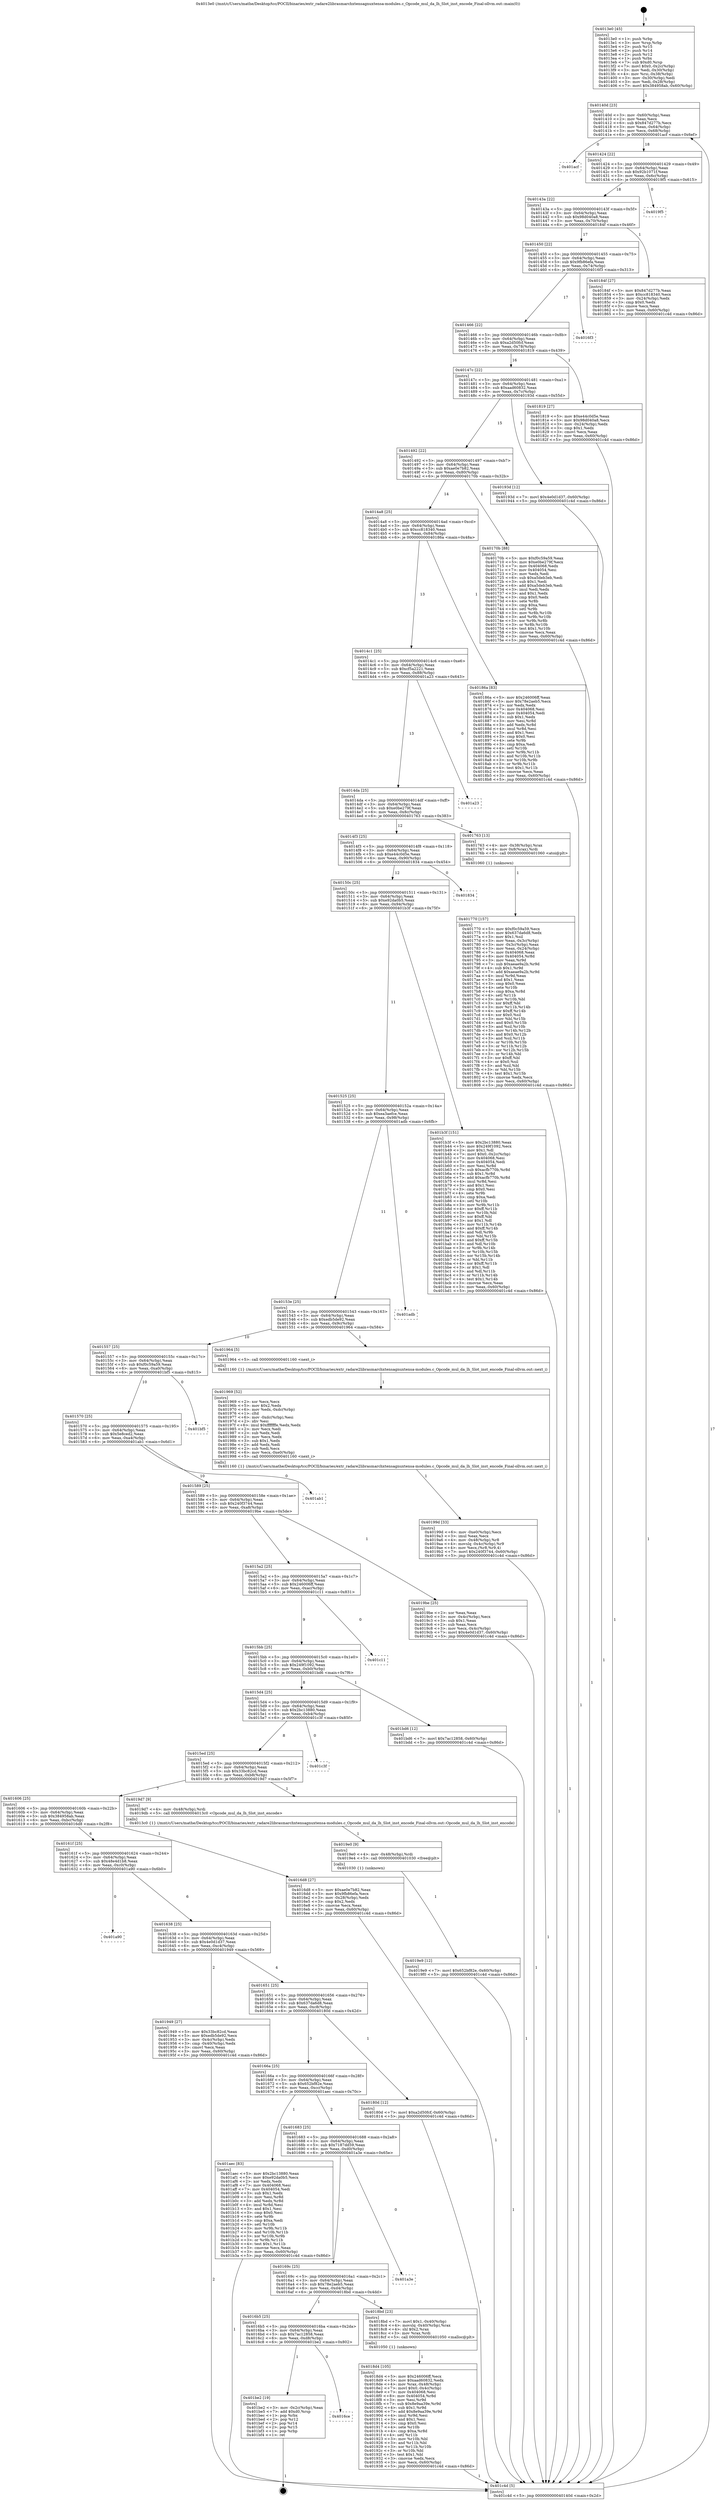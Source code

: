 digraph "0x4013e0" {
  label = "0x4013e0 (/mnt/c/Users/mathe/Desktop/tcc/POCII/binaries/extr_radare2librasmarchxtensagnuxtensa-modules.c_Opcode_mul_da_lh_Slot_inst_encode_Final-ollvm.out::main(0))"
  labelloc = "t"
  node[shape=record]

  Entry [label="",width=0.3,height=0.3,shape=circle,fillcolor=black,style=filled]
  "0x40140d" [label="{
     0x40140d [23]\l
     | [instrs]\l
     &nbsp;&nbsp;0x40140d \<+3\>: mov -0x60(%rbp),%eax\l
     &nbsp;&nbsp;0x401410 \<+2\>: mov %eax,%ecx\l
     &nbsp;&nbsp;0x401412 \<+6\>: sub $0x847d277b,%ecx\l
     &nbsp;&nbsp;0x401418 \<+3\>: mov %eax,-0x64(%rbp)\l
     &nbsp;&nbsp;0x40141b \<+3\>: mov %ecx,-0x68(%rbp)\l
     &nbsp;&nbsp;0x40141e \<+6\>: je 0000000000401acf \<main+0x6ef\>\l
  }"]
  "0x401acf" [label="{
     0x401acf\l
  }", style=dashed]
  "0x401424" [label="{
     0x401424 [22]\l
     | [instrs]\l
     &nbsp;&nbsp;0x401424 \<+5\>: jmp 0000000000401429 \<main+0x49\>\l
     &nbsp;&nbsp;0x401429 \<+3\>: mov -0x64(%rbp),%eax\l
     &nbsp;&nbsp;0x40142c \<+5\>: sub $0x92b1071f,%eax\l
     &nbsp;&nbsp;0x401431 \<+3\>: mov %eax,-0x6c(%rbp)\l
     &nbsp;&nbsp;0x401434 \<+6\>: je 00000000004019f5 \<main+0x615\>\l
  }"]
  Exit [label="",width=0.3,height=0.3,shape=circle,fillcolor=black,style=filled,peripheries=2]
  "0x4019f5" [label="{
     0x4019f5\l
  }", style=dashed]
  "0x40143a" [label="{
     0x40143a [22]\l
     | [instrs]\l
     &nbsp;&nbsp;0x40143a \<+5\>: jmp 000000000040143f \<main+0x5f\>\l
     &nbsp;&nbsp;0x40143f \<+3\>: mov -0x64(%rbp),%eax\l
     &nbsp;&nbsp;0x401442 \<+5\>: sub $0x98d040a8,%eax\l
     &nbsp;&nbsp;0x401447 \<+3\>: mov %eax,-0x70(%rbp)\l
     &nbsp;&nbsp;0x40144a \<+6\>: je 000000000040184f \<main+0x46f\>\l
  }"]
  "0x4016ce" [label="{
     0x4016ce\l
  }", style=dashed]
  "0x40184f" [label="{
     0x40184f [27]\l
     | [instrs]\l
     &nbsp;&nbsp;0x40184f \<+5\>: mov $0x847d277b,%eax\l
     &nbsp;&nbsp;0x401854 \<+5\>: mov $0xcc818340,%ecx\l
     &nbsp;&nbsp;0x401859 \<+3\>: mov -0x24(%rbp),%edx\l
     &nbsp;&nbsp;0x40185c \<+3\>: cmp $0x0,%edx\l
     &nbsp;&nbsp;0x40185f \<+3\>: cmove %ecx,%eax\l
     &nbsp;&nbsp;0x401862 \<+3\>: mov %eax,-0x60(%rbp)\l
     &nbsp;&nbsp;0x401865 \<+5\>: jmp 0000000000401c4d \<main+0x86d\>\l
  }"]
  "0x401450" [label="{
     0x401450 [22]\l
     | [instrs]\l
     &nbsp;&nbsp;0x401450 \<+5\>: jmp 0000000000401455 \<main+0x75\>\l
     &nbsp;&nbsp;0x401455 \<+3\>: mov -0x64(%rbp),%eax\l
     &nbsp;&nbsp;0x401458 \<+5\>: sub $0x9fb86efa,%eax\l
     &nbsp;&nbsp;0x40145d \<+3\>: mov %eax,-0x74(%rbp)\l
     &nbsp;&nbsp;0x401460 \<+6\>: je 00000000004016f3 \<main+0x313\>\l
  }"]
  "0x401be2" [label="{
     0x401be2 [19]\l
     | [instrs]\l
     &nbsp;&nbsp;0x401be2 \<+3\>: mov -0x2c(%rbp),%eax\l
     &nbsp;&nbsp;0x401be5 \<+7\>: add $0xd0,%rsp\l
     &nbsp;&nbsp;0x401bec \<+1\>: pop %rbx\l
     &nbsp;&nbsp;0x401bed \<+2\>: pop %r12\l
     &nbsp;&nbsp;0x401bef \<+2\>: pop %r14\l
     &nbsp;&nbsp;0x401bf1 \<+2\>: pop %r15\l
     &nbsp;&nbsp;0x401bf3 \<+1\>: pop %rbp\l
     &nbsp;&nbsp;0x401bf4 \<+1\>: ret\l
  }"]
  "0x4016f3" [label="{
     0x4016f3\l
  }", style=dashed]
  "0x401466" [label="{
     0x401466 [22]\l
     | [instrs]\l
     &nbsp;&nbsp;0x401466 \<+5\>: jmp 000000000040146b \<main+0x8b\>\l
     &nbsp;&nbsp;0x40146b \<+3\>: mov -0x64(%rbp),%eax\l
     &nbsp;&nbsp;0x40146e \<+5\>: sub $0xa2d50fcf,%eax\l
     &nbsp;&nbsp;0x401473 \<+3\>: mov %eax,-0x78(%rbp)\l
     &nbsp;&nbsp;0x401476 \<+6\>: je 0000000000401819 \<main+0x439\>\l
  }"]
  "0x4019e9" [label="{
     0x4019e9 [12]\l
     | [instrs]\l
     &nbsp;&nbsp;0x4019e9 \<+7\>: movl $0x652bf82e,-0x60(%rbp)\l
     &nbsp;&nbsp;0x4019f0 \<+5\>: jmp 0000000000401c4d \<main+0x86d\>\l
  }"]
  "0x401819" [label="{
     0x401819 [27]\l
     | [instrs]\l
     &nbsp;&nbsp;0x401819 \<+5\>: mov $0xe44c0d5e,%eax\l
     &nbsp;&nbsp;0x40181e \<+5\>: mov $0x98d040a8,%ecx\l
     &nbsp;&nbsp;0x401823 \<+3\>: mov -0x24(%rbp),%edx\l
     &nbsp;&nbsp;0x401826 \<+3\>: cmp $0x1,%edx\l
     &nbsp;&nbsp;0x401829 \<+3\>: cmovl %ecx,%eax\l
     &nbsp;&nbsp;0x40182c \<+3\>: mov %eax,-0x60(%rbp)\l
     &nbsp;&nbsp;0x40182f \<+5\>: jmp 0000000000401c4d \<main+0x86d\>\l
  }"]
  "0x40147c" [label="{
     0x40147c [22]\l
     | [instrs]\l
     &nbsp;&nbsp;0x40147c \<+5\>: jmp 0000000000401481 \<main+0xa1\>\l
     &nbsp;&nbsp;0x401481 \<+3\>: mov -0x64(%rbp),%eax\l
     &nbsp;&nbsp;0x401484 \<+5\>: sub $0xaad60832,%eax\l
     &nbsp;&nbsp;0x401489 \<+3\>: mov %eax,-0x7c(%rbp)\l
     &nbsp;&nbsp;0x40148c \<+6\>: je 000000000040193d \<main+0x55d\>\l
  }"]
  "0x4019e0" [label="{
     0x4019e0 [9]\l
     | [instrs]\l
     &nbsp;&nbsp;0x4019e0 \<+4\>: mov -0x48(%rbp),%rdi\l
     &nbsp;&nbsp;0x4019e4 \<+5\>: call 0000000000401030 \<free@plt\>\l
     | [calls]\l
     &nbsp;&nbsp;0x401030 \{1\} (unknown)\l
  }"]
  "0x40193d" [label="{
     0x40193d [12]\l
     | [instrs]\l
     &nbsp;&nbsp;0x40193d \<+7\>: movl $0x4e0d1d37,-0x60(%rbp)\l
     &nbsp;&nbsp;0x401944 \<+5\>: jmp 0000000000401c4d \<main+0x86d\>\l
  }"]
  "0x401492" [label="{
     0x401492 [22]\l
     | [instrs]\l
     &nbsp;&nbsp;0x401492 \<+5\>: jmp 0000000000401497 \<main+0xb7\>\l
     &nbsp;&nbsp;0x401497 \<+3\>: mov -0x64(%rbp),%eax\l
     &nbsp;&nbsp;0x40149a \<+5\>: sub $0xae0e7b82,%eax\l
     &nbsp;&nbsp;0x40149f \<+3\>: mov %eax,-0x80(%rbp)\l
     &nbsp;&nbsp;0x4014a2 \<+6\>: je 000000000040170b \<main+0x32b\>\l
  }"]
  "0x40199d" [label="{
     0x40199d [33]\l
     | [instrs]\l
     &nbsp;&nbsp;0x40199d \<+6\>: mov -0xe0(%rbp),%ecx\l
     &nbsp;&nbsp;0x4019a3 \<+3\>: imul %eax,%ecx\l
     &nbsp;&nbsp;0x4019a6 \<+4\>: mov -0x48(%rbp),%r8\l
     &nbsp;&nbsp;0x4019aa \<+4\>: movslq -0x4c(%rbp),%r9\l
     &nbsp;&nbsp;0x4019ae \<+4\>: mov %ecx,(%r8,%r9,4)\l
     &nbsp;&nbsp;0x4019b2 \<+7\>: movl $0x240f3744,-0x60(%rbp)\l
     &nbsp;&nbsp;0x4019b9 \<+5\>: jmp 0000000000401c4d \<main+0x86d\>\l
  }"]
  "0x40170b" [label="{
     0x40170b [88]\l
     | [instrs]\l
     &nbsp;&nbsp;0x40170b \<+5\>: mov $0xf0c59a59,%eax\l
     &nbsp;&nbsp;0x401710 \<+5\>: mov $0xe0be279f,%ecx\l
     &nbsp;&nbsp;0x401715 \<+7\>: mov 0x404068,%edx\l
     &nbsp;&nbsp;0x40171c \<+7\>: mov 0x404054,%esi\l
     &nbsp;&nbsp;0x401723 \<+2\>: mov %edx,%edi\l
     &nbsp;&nbsp;0x401725 \<+6\>: sub $0xa5deb3eb,%edi\l
     &nbsp;&nbsp;0x40172b \<+3\>: sub $0x1,%edi\l
     &nbsp;&nbsp;0x40172e \<+6\>: add $0xa5deb3eb,%edi\l
     &nbsp;&nbsp;0x401734 \<+3\>: imul %edi,%edx\l
     &nbsp;&nbsp;0x401737 \<+3\>: and $0x1,%edx\l
     &nbsp;&nbsp;0x40173a \<+3\>: cmp $0x0,%edx\l
     &nbsp;&nbsp;0x40173d \<+4\>: sete %r8b\l
     &nbsp;&nbsp;0x401741 \<+3\>: cmp $0xa,%esi\l
     &nbsp;&nbsp;0x401744 \<+4\>: setl %r9b\l
     &nbsp;&nbsp;0x401748 \<+3\>: mov %r8b,%r10b\l
     &nbsp;&nbsp;0x40174b \<+3\>: and %r9b,%r10b\l
     &nbsp;&nbsp;0x40174e \<+3\>: xor %r9b,%r8b\l
     &nbsp;&nbsp;0x401751 \<+3\>: or %r8b,%r10b\l
     &nbsp;&nbsp;0x401754 \<+4\>: test $0x1,%r10b\l
     &nbsp;&nbsp;0x401758 \<+3\>: cmovne %ecx,%eax\l
     &nbsp;&nbsp;0x40175b \<+3\>: mov %eax,-0x60(%rbp)\l
     &nbsp;&nbsp;0x40175e \<+5\>: jmp 0000000000401c4d \<main+0x86d\>\l
  }"]
  "0x4014a8" [label="{
     0x4014a8 [25]\l
     | [instrs]\l
     &nbsp;&nbsp;0x4014a8 \<+5\>: jmp 00000000004014ad \<main+0xcd\>\l
     &nbsp;&nbsp;0x4014ad \<+3\>: mov -0x64(%rbp),%eax\l
     &nbsp;&nbsp;0x4014b0 \<+5\>: sub $0xcc818340,%eax\l
     &nbsp;&nbsp;0x4014b5 \<+6\>: mov %eax,-0x84(%rbp)\l
     &nbsp;&nbsp;0x4014bb \<+6\>: je 000000000040186a \<main+0x48a\>\l
  }"]
  "0x401969" [label="{
     0x401969 [52]\l
     | [instrs]\l
     &nbsp;&nbsp;0x401969 \<+2\>: xor %ecx,%ecx\l
     &nbsp;&nbsp;0x40196b \<+5\>: mov $0x2,%edx\l
     &nbsp;&nbsp;0x401970 \<+6\>: mov %edx,-0xdc(%rbp)\l
     &nbsp;&nbsp;0x401976 \<+1\>: cltd\l
     &nbsp;&nbsp;0x401977 \<+6\>: mov -0xdc(%rbp),%esi\l
     &nbsp;&nbsp;0x40197d \<+2\>: idiv %esi\l
     &nbsp;&nbsp;0x40197f \<+6\>: imul $0xfffffffe,%edx,%edx\l
     &nbsp;&nbsp;0x401985 \<+2\>: mov %ecx,%edi\l
     &nbsp;&nbsp;0x401987 \<+2\>: sub %edx,%edi\l
     &nbsp;&nbsp;0x401989 \<+2\>: mov %ecx,%edx\l
     &nbsp;&nbsp;0x40198b \<+3\>: sub $0x1,%edx\l
     &nbsp;&nbsp;0x40198e \<+2\>: add %edx,%edi\l
     &nbsp;&nbsp;0x401990 \<+2\>: sub %edi,%ecx\l
     &nbsp;&nbsp;0x401992 \<+6\>: mov %ecx,-0xe0(%rbp)\l
     &nbsp;&nbsp;0x401998 \<+5\>: call 0000000000401160 \<next_i\>\l
     | [calls]\l
     &nbsp;&nbsp;0x401160 \{1\} (/mnt/c/Users/mathe/Desktop/tcc/POCII/binaries/extr_radare2librasmarchxtensagnuxtensa-modules.c_Opcode_mul_da_lh_Slot_inst_encode_Final-ollvm.out::next_i)\l
  }"]
  "0x40186a" [label="{
     0x40186a [83]\l
     | [instrs]\l
     &nbsp;&nbsp;0x40186a \<+5\>: mov $0x246006ff,%eax\l
     &nbsp;&nbsp;0x40186f \<+5\>: mov $0x78e2aeb5,%ecx\l
     &nbsp;&nbsp;0x401874 \<+2\>: xor %edx,%edx\l
     &nbsp;&nbsp;0x401876 \<+7\>: mov 0x404068,%esi\l
     &nbsp;&nbsp;0x40187d \<+7\>: mov 0x404054,%edi\l
     &nbsp;&nbsp;0x401884 \<+3\>: sub $0x1,%edx\l
     &nbsp;&nbsp;0x401887 \<+3\>: mov %esi,%r8d\l
     &nbsp;&nbsp;0x40188a \<+3\>: add %edx,%r8d\l
     &nbsp;&nbsp;0x40188d \<+4\>: imul %r8d,%esi\l
     &nbsp;&nbsp;0x401891 \<+3\>: and $0x1,%esi\l
     &nbsp;&nbsp;0x401894 \<+3\>: cmp $0x0,%esi\l
     &nbsp;&nbsp;0x401897 \<+4\>: sete %r9b\l
     &nbsp;&nbsp;0x40189b \<+3\>: cmp $0xa,%edi\l
     &nbsp;&nbsp;0x40189e \<+4\>: setl %r10b\l
     &nbsp;&nbsp;0x4018a2 \<+3\>: mov %r9b,%r11b\l
     &nbsp;&nbsp;0x4018a5 \<+3\>: and %r10b,%r11b\l
     &nbsp;&nbsp;0x4018a8 \<+3\>: xor %r10b,%r9b\l
     &nbsp;&nbsp;0x4018ab \<+3\>: or %r9b,%r11b\l
     &nbsp;&nbsp;0x4018ae \<+4\>: test $0x1,%r11b\l
     &nbsp;&nbsp;0x4018b2 \<+3\>: cmovne %ecx,%eax\l
     &nbsp;&nbsp;0x4018b5 \<+3\>: mov %eax,-0x60(%rbp)\l
     &nbsp;&nbsp;0x4018b8 \<+5\>: jmp 0000000000401c4d \<main+0x86d\>\l
  }"]
  "0x4014c1" [label="{
     0x4014c1 [25]\l
     | [instrs]\l
     &nbsp;&nbsp;0x4014c1 \<+5\>: jmp 00000000004014c6 \<main+0xe6\>\l
     &nbsp;&nbsp;0x4014c6 \<+3\>: mov -0x64(%rbp),%eax\l
     &nbsp;&nbsp;0x4014c9 \<+5\>: sub $0xcf5a2221,%eax\l
     &nbsp;&nbsp;0x4014ce \<+6\>: mov %eax,-0x88(%rbp)\l
     &nbsp;&nbsp;0x4014d4 \<+6\>: je 0000000000401a23 \<main+0x643\>\l
  }"]
  "0x4018d4" [label="{
     0x4018d4 [105]\l
     | [instrs]\l
     &nbsp;&nbsp;0x4018d4 \<+5\>: mov $0x246006ff,%ecx\l
     &nbsp;&nbsp;0x4018d9 \<+5\>: mov $0xaad60832,%edx\l
     &nbsp;&nbsp;0x4018de \<+4\>: mov %rax,-0x48(%rbp)\l
     &nbsp;&nbsp;0x4018e2 \<+7\>: movl $0x0,-0x4c(%rbp)\l
     &nbsp;&nbsp;0x4018e9 \<+7\>: mov 0x404068,%esi\l
     &nbsp;&nbsp;0x4018f0 \<+8\>: mov 0x404054,%r8d\l
     &nbsp;&nbsp;0x4018f8 \<+3\>: mov %esi,%r9d\l
     &nbsp;&nbsp;0x4018fb \<+7\>: sub $0x8e9aa39e,%r9d\l
     &nbsp;&nbsp;0x401902 \<+4\>: sub $0x1,%r9d\l
     &nbsp;&nbsp;0x401906 \<+7\>: add $0x8e9aa39e,%r9d\l
     &nbsp;&nbsp;0x40190d \<+4\>: imul %r9d,%esi\l
     &nbsp;&nbsp;0x401911 \<+3\>: and $0x1,%esi\l
     &nbsp;&nbsp;0x401914 \<+3\>: cmp $0x0,%esi\l
     &nbsp;&nbsp;0x401917 \<+4\>: sete %r10b\l
     &nbsp;&nbsp;0x40191b \<+4\>: cmp $0xa,%r8d\l
     &nbsp;&nbsp;0x40191f \<+4\>: setl %r11b\l
     &nbsp;&nbsp;0x401923 \<+3\>: mov %r10b,%bl\l
     &nbsp;&nbsp;0x401926 \<+3\>: and %r11b,%bl\l
     &nbsp;&nbsp;0x401929 \<+3\>: xor %r11b,%r10b\l
     &nbsp;&nbsp;0x40192c \<+3\>: or %r10b,%bl\l
     &nbsp;&nbsp;0x40192f \<+3\>: test $0x1,%bl\l
     &nbsp;&nbsp;0x401932 \<+3\>: cmovne %edx,%ecx\l
     &nbsp;&nbsp;0x401935 \<+3\>: mov %ecx,-0x60(%rbp)\l
     &nbsp;&nbsp;0x401938 \<+5\>: jmp 0000000000401c4d \<main+0x86d\>\l
  }"]
  "0x401a23" [label="{
     0x401a23\l
  }", style=dashed]
  "0x4014da" [label="{
     0x4014da [25]\l
     | [instrs]\l
     &nbsp;&nbsp;0x4014da \<+5\>: jmp 00000000004014df \<main+0xff\>\l
     &nbsp;&nbsp;0x4014df \<+3\>: mov -0x64(%rbp),%eax\l
     &nbsp;&nbsp;0x4014e2 \<+5\>: sub $0xe0be279f,%eax\l
     &nbsp;&nbsp;0x4014e7 \<+6\>: mov %eax,-0x8c(%rbp)\l
     &nbsp;&nbsp;0x4014ed \<+6\>: je 0000000000401763 \<main+0x383\>\l
  }"]
  "0x4016b5" [label="{
     0x4016b5 [25]\l
     | [instrs]\l
     &nbsp;&nbsp;0x4016b5 \<+5\>: jmp 00000000004016ba \<main+0x2da\>\l
     &nbsp;&nbsp;0x4016ba \<+3\>: mov -0x64(%rbp),%eax\l
     &nbsp;&nbsp;0x4016bd \<+5\>: sub $0x7ac12858,%eax\l
     &nbsp;&nbsp;0x4016c2 \<+6\>: mov %eax,-0xd8(%rbp)\l
     &nbsp;&nbsp;0x4016c8 \<+6\>: je 0000000000401be2 \<main+0x802\>\l
  }"]
  "0x401763" [label="{
     0x401763 [13]\l
     | [instrs]\l
     &nbsp;&nbsp;0x401763 \<+4\>: mov -0x38(%rbp),%rax\l
     &nbsp;&nbsp;0x401767 \<+4\>: mov 0x8(%rax),%rdi\l
     &nbsp;&nbsp;0x40176b \<+5\>: call 0000000000401060 \<atoi@plt\>\l
     | [calls]\l
     &nbsp;&nbsp;0x401060 \{1\} (unknown)\l
  }"]
  "0x4014f3" [label="{
     0x4014f3 [25]\l
     | [instrs]\l
     &nbsp;&nbsp;0x4014f3 \<+5\>: jmp 00000000004014f8 \<main+0x118\>\l
     &nbsp;&nbsp;0x4014f8 \<+3\>: mov -0x64(%rbp),%eax\l
     &nbsp;&nbsp;0x4014fb \<+5\>: sub $0xe44c0d5e,%eax\l
     &nbsp;&nbsp;0x401500 \<+6\>: mov %eax,-0x90(%rbp)\l
     &nbsp;&nbsp;0x401506 \<+6\>: je 0000000000401834 \<main+0x454\>\l
  }"]
  "0x4018bd" [label="{
     0x4018bd [23]\l
     | [instrs]\l
     &nbsp;&nbsp;0x4018bd \<+7\>: movl $0x1,-0x40(%rbp)\l
     &nbsp;&nbsp;0x4018c4 \<+4\>: movslq -0x40(%rbp),%rax\l
     &nbsp;&nbsp;0x4018c8 \<+4\>: shl $0x2,%rax\l
     &nbsp;&nbsp;0x4018cc \<+3\>: mov %rax,%rdi\l
     &nbsp;&nbsp;0x4018cf \<+5\>: call 0000000000401050 \<malloc@plt\>\l
     | [calls]\l
     &nbsp;&nbsp;0x401050 \{1\} (unknown)\l
  }"]
  "0x401834" [label="{
     0x401834\l
  }", style=dashed]
  "0x40150c" [label="{
     0x40150c [25]\l
     | [instrs]\l
     &nbsp;&nbsp;0x40150c \<+5\>: jmp 0000000000401511 \<main+0x131\>\l
     &nbsp;&nbsp;0x401511 \<+3\>: mov -0x64(%rbp),%eax\l
     &nbsp;&nbsp;0x401514 \<+5\>: sub $0xe92da0b5,%eax\l
     &nbsp;&nbsp;0x401519 \<+6\>: mov %eax,-0x94(%rbp)\l
     &nbsp;&nbsp;0x40151f \<+6\>: je 0000000000401b3f \<main+0x75f\>\l
  }"]
  "0x40169c" [label="{
     0x40169c [25]\l
     | [instrs]\l
     &nbsp;&nbsp;0x40169c \<+5\>: jmp 00000000004016a1 \<main+0x2c1\>\l
     &nbsp;&nbsp;0x4016a1 \<+3\>: mov -0x64(%rbp),%eax\l
     &nbsp;&nbsp;0x4016a4 \<+5\>: sub $0x78e2aeb5,%eax\l
     &nbsp;&nbsp;0x4016a9 \<+6\>: mov %eax,-0xd4(%rbp)\l
     &nbsp;&nbsp;0x4016af \<+6\>: je 00000000004018bd \<main+0x4dd\>\l
  }"]
  "0x401b3f" [label="{
     0x401b3f [151]\l
     | [instrs]\l
     &nbsp;&nbsp;0x401b3f \<+5\>: mov $0x2bc13880,%eax\l
     &nbsp;&nbsp;0x401b44 \<+5\>: mov $0x249f1092,%ecx\l
     &nbsp;&nbsp;0x401b49 \<+2\>: mov $0x1,%dl\l
     &nbsp;&nbsp;0x401b4b \<+7\>: movl $0x0,-0x2c(%rbp)\l
     &nbsp;&nbsp;0x401b52 \<+7\>: mov 0x404068,%esi\l
     &nbsp;&nbsp;0x401b59 \<+7\>: mov 0x404054,%edi\l
     &nbsp;&nbsp;0x401b60 \<+3\>: mov %esi,%r8d\l
     &nbsp;&nbsp;0x401b63 \<+7\>: sub $0xacfb770b,%r8d\l
     &nbsp;&nbsp;0x401b6a \<+4\>: sub $0x1,%r8d\l
     &nbsp;&nbsp;0x401b6e \<+7\>: add $0xacfb770b,%r8d\l
     &nbsp;&nbsp;0x401b75 \<+4\>: imul %r8d,%esi\l
     &nbsp;&nbsp;0x401b79 \<+3\>: and $0x1,%esi\l
     &nbsp;&nbsp;0x401b7c \<+3\>: cmp $0x0,%esi\l
     &nbsp;&nbsp;0x401b7f \<+4\>: sete %r9b\l
     &nbsp;&nbsp;0x401b83 \<+3\>: cmp $0xa,%edi\l
     &nbsp;&nbsp;0x401b86 \<+4\>: setl %r10b\l
     &nbsp;&nbsp;0x401b8a \<+3\>: mov %r9b,%r11b\l
     &nbsp;&nbsp;0x401b8d \<+4\>: xor $0xff,%r11b\l
     &nbsp;&nbsp;0x401b91 \<+3\>: mov %r10b,%bl\l
     &nbsp;&nbsp;0x401b94 \<+3\>: xor $0xff,%bl\l
     &nbsp;&nbsp;0x401b97 \<+3\>: xor $0x1,%dl\l
     &nbsp;&nbsp;0x401b9a \<+3\>: mov %r11b,%r14b\l
     &nbsp;&nbsp;0x401b9d \<+4\>: and $0xff,%r14b\l
     &nbsp;&nbsp;0x401ba1 \<+3\>: and %dl,%r9b\l
     &nbsp;&nbsp;0x401ba4 \<+3\>: mov %bl,%r15b\l
     &nbsp;&nbsp;0x401ba7 \<+4\>: and $0xff,%r15b\l
     &nbsp;&nbsp;0x401bab \<+3\>: and %dl,%r10b\l
     &nbsp;&nbsp;0x401bae \<+3\>: or %r9b,%r14b\l
     &nbsp;&nbsp;0x401bb1 \<+3\>: or %r10b,%r15b\l
     &nbsp;&nbsp;0x401bb4 \<+3\>: xor %r15b,%r14b\l
     &nbsp;&nbsp;0x401bb7 \<+3\>: or %bl,%r11b\l
     &nbsp;&nbsp;0x401bba \<+4\>: xor $0xff,%r11b\l
     &nbsp;&nbsp;0x401bbe \<+3\>: or $0x1,%dl\l
     &nbsp;&nbsp;0x401bc1 \<+3\>: and %dl,%r11b\l
     &nbsp;&nbsp;0x401bc4 \<+3\>: or %r11b,%r14b\l
     &nbsp;&nbsp;0x401bc7 \<+4\>: test $0x1,%r14b\l
     &nbsp;&nbsp;0x401bcb \<+3\>: cmovne %ecx,%eax\l
     &nbsp;&nbsp;0x401bce \<+3\>: mov %eax,-0x60(%rbp)\l
     &nbsp;&nbsp;0x401bd1 \<+5\>: jmp 0000000000401c4d \<main+0x86d\>\l
  }"]
  "0x401525" [label="{
     0x401525 [25]\l
     | [instrs]\l
     &nbsp;&nbsp;0x401525 \<+5\>: jmp 000000000040152a \<main+0x14a\>\l
     &nbsp;&nbsp;0x40152a \<+3\>: mov -0x64(%rbp),%eax\l
     &nbsp;&nbsp;0x40152d \<+5\>: sub $0xea3aefce,%eax\l
     &nbsp;&nbsp;0x401532 \<+6\>: mov %eax,-0x98(%rbp)\l
     &nbsp;&nbsp;0x401538 \<+6\>: je 0000000000401adb \<main+0x6fb\>\l
  }"]
  "0x401a3e" [label="{
     0x401a3e\l
  }", style=dashed]
  "0x401adb" [label="{
     0x401adb\l
  }", style=dashed]
  "0x40153e" [label="{
     0x40153e [25]\l
     | [instrs]\l
     &nbsp;&nbsp;0x40153e \<+5\>: jmp 0000000000401543 \<main+0x163\>\l
     &nbsp;&nbsp;0x401543 \<+3\>: mov -0x64(%rbp),%eax\l
     &nbsp;&nbsp;0x401546 \<+5\>: sub $0xedb5de92,%eax\l
     &nbsp;&nbsp;0x40154b \<+6\>: mov %eax,-0x9c(%rbp)\l
     &nbsp;&nbsp;0x401551 \<+6\>: je 0000000000401964 \<main+0x584\>\l
  }"]
  "0x401683" [label="{
     0x401683 [25]\l
     | [instrs]\l
     &nbsp;&nbsp;0x401683 \<+5\>: jmp 0000000000401688 \<main+0x2a8\>\l
     &nbsp;&nbsp;0x401688 \<+3\>: mov -0x64(%rbp),%eax\l
     &nbsp;&nbsp;0x40168b \<+5\>: sub $0x7187dd59,%eax\l
     &nbsp;&nbsp;0x401690 \<+6\>: mov %eax,-0xd0(%rbp)\l
     &nbsp;&nbsp;0x401696 \<+6\>: je 0000000000401a3e \<main+0x65e\>\l
  }"]
  "0x401964" [label="{
     0x401964 [5]\l
     | [instrs]\l
     &nbsp;&nbsp;0x401964 \<+5\>: call 0000000000401160 \<next_i\>\l
     | [calls]\l
     &nbsp;&nbsp;0x401160 \{1\} (/mnt/c/Users/mathe/Desktop/tcc/POCII/binaries/extr_radare2librasmarchxtensagnuxtensa-modules.c_Opcode_mul_da_lh_Slot_inst_encode_Final-ollvm.out::next_i)\l
  }"]
  "0x401557" [label="{
     0x401557 [25]\l
     | [instrs]\l
     &nbsp;&nbsp;0x401557 \<+5\>: jmp 000000000040155c \<main+0x17c\>\l
     &nbsp;&nbsp;0x40155c \<+3\>: mov -0x64(%rbp),%eax\l
     &nbsp;&nbsp;0x40155f \<+5\>: sub $0xf0c59a59,%eax\l
     &nbsp;&nbsp;0x401564 \<+6\>: mov %eax,-0xa0(%rbp)\l
     &nbsp;&nbsp;0x40156a \<+6\>: je 0000000000401bf5 \<main+0x815\>\l
  }"]
  "0x401aec" [label="{
     0x401aec [83]\l
     | [instrs]\l
     &nbsp;&nbsp;0x401aec \<+5\>: mov $0x2bc13880,%eax\l
     &nbsp;&nbsp;0x401af1 \<+5\>: mov $0xe92da0b5,%ecx\l
     &nbsp;&nbsp;0x401af6 \<+2\>: xor %edx,%edx\l
     &nbsp;&nbsp;0x401af8 \<+7\>: mov 0x404068,%esi\l
     &nbsp;&nbsp;0x401aff \<+7\>: mov 0x404054,%edi\l
     &nbsp;&nbsp;0x401b06 \<+3\>: sub $0x1,%edx\l
     &nbsp;&nbsp;0x401b09 \<+3\>: mov %esi,%r8d\l
     &nbsp;&nbsp;0x401b0c \<+3\>: add %edx,%r8d\l
     &nbsp;&nbsp;0x401b0f \<+4\>: imul %r8d,%esi\l
     &nbsp;&nbsp;0x401b13 \<+3\>: and $0x1,%esi\l
     &nbsp;&nbsp;0x401b16 \<+3\>: cmp $0x0,%esi\l
     &nbsp;&nbsp;0x401b19 \<+4\>: sete %r9b\l
     &nbsp;&nbsp;0x401b1d \<+3\>: cmp $0xa,%edi\l
     &nbsp;&nbsp;0x401b20 \<+4\>: setl %r10b\l
     &nbsp;&nbsp;0x401b24 \<+3\>: mov %r9b,%r11b\l
     &nbsp;&nbsp;0x401b27 \<+3\>: and %r10b,%r11b\l
     &nbsp;&nbsp;0x401b2a \<+3\>: xor %r10b,%r9b\l
     &nbsp;&nbsp;0x401b2d \<+3\>: or %r9b,%r11b\l
     &nbsp;&nbsp;0x401b30 \<+4\>: test $0x1,%r11b\l
     &nbsp;&nbsp;0x401b34 \<+3\>: cmovne %ecx,%eax\l
     &nbsp;&nbsp;0x401b37 \<+3\>: mov %eax,-0x60(%rbp)\l
     &nbsp;&nbsp;0x401b3a \<+5\>: jmp 0000000000401c4d \<main+0x86d\>\l
  }"]
  "0x401bf5" [label="{
     0x401bf5\l
  }", style=dashed]
  "0x401570" [label="{
     0x401570 [25]\l
     | [instrs]\l
     &nbsp;&nbsp;0x401570 \<+5\>: jmp 0000000000401575 \<main+0x195\>\l
     &nbsp;&nbsp;0x401575 \<+3\>: mov -0x64(%rbp),%eax\l
     &nbsp;&nbsp;0x401578 \<+5\>: sub $0x5e8ced2,%eax\l
     &nbsp;&nbsp;0x40157d \<+6\>: mov %eax,-0xa4(%rbp)\l
     &nbsp;&nbsp;0x401583 \<+6\>: je 0000000000401ab1 \<main+0x6d1\>\l
  }"]
  "0x40166a" [label="{
     0x40166a [25]\l
     | [instrs]\l
     &nbsp;&nbsp;0x40166a \<+5\>: jmp 000000000040166f \<main+0x28f\>\l
     &nbsp;&nbsp;0x40166f \<+3\>: mov -0x64(%rbp),%eax\l
     &nbsp;&nbsp;0x401672 \<+5\>: sub $0x652bf82e,%eax\l
     &nbsp;&nbsp;0x401677 \<+6\>: mov %eax,-0xcc(%rbp)\l
     &nbsp;&nbsp;0x40167d \<+6\>: je 0000000000401aec \<main+0x70c\>\l
  }"]
  "0x401ab1" [label="{
     0x401ab1\l
  }", style=dashed]
  "0x401589" [label="{
     0x401589 [25]\l
     | [instrs]\l
     &nbsp;&nbsp;0x401589 \<+5\>: jmp 000000000040158e \<main+0x1ae\>\l
     &nbsp;&nbsp;0x40158e \<+3\>: mov -0x64(%rbp),%eax\l
     &nbsp;&nbsp;0x401591 \<+5\>: sub $0x240f3744,%eax\l
     &nbsp;&nbsp;0x401596 \<+6\>: mov %eax,-0xa8(%rbp)\l
     &nbsp;&nbsp;0x40159c \<+6\>: je 00000000004019be \<main+0x5de\>\l
  }"]
  "0x40180d" [label="{
     0x40180d [12]\l
     | [instrs]\l
     &nbsp;&nbsp;0x40180d \<+7\>: movl $0xa2d50fcf,-0x60(%rbp)\l
     &nbsp;&nbsp;0x401814 \<+5\>: jmp 0000000000401c4d \<main+0x86d\>\l
  }"]
  "0x4019be" [label="{
     0x4019be [25]\l
     | [instrs]\l
     &nbsp;&nbsp;0x4019be \<+2\>: xor %eax,%eax\l
     &nbsp;&nbsp;0x4019c0 \<+3\>: mov -0x4c(%rbp),%ecx\l
     &nbsp;&nbsp;0x4019c3 \<+3\>: sub $0x1,%eax\l
     &nbsp;&nbsp;0x4019c6 \<+2\>: sub %eax,%ecx\l
     &nbsp;&nbsp;0x4019c8 \<+3\>: mov %ecx,-0x4c(%rbp)\l
     &nbsp;&nbsp;0x4019cb \<+7\>: movl $0x4e0d1d37,-0x60(%rbp)\l
     &nbsp;&nbsp;0x4019d2 \<+5\>: jmp 0000000000401c4d \<main+0x86d\>\l
  }"]
  "0x4015a2" [label="{
     0x4015a2 [25]\l
     | [instrs]\l
     &nbsp;&nbsp;0x4015a2 \<+5\>: jmp 00000000004015a7 \<main+0x1c7\>\l
     &nbsp;&nbsp;0x4015a7 \<+3\>: mov -0x64(%rbp),%eax\l
     &nbsp;&nbsp;0x4015aa \<+5\>: sub $0x246006ff,%eax\l
     &nbsp;&nbsp;0x4015af \<+6\>: mov %eax,-0xac(%rbp)\l
     &nbsp;&nbsp;0x4015b5 \<+6\>: je 0000000000401c11 \<main+0x831\>\l
  }"]
  "0x401651" [label="{
     0x401651 [25]\l
     | [instrs]\l
     &nbsp;&nbsp;0x401651 \<+5\>: jmp 0000000000401656 \<main+0x276\>\l
     &nbsp;&nbsp;0x401656 \<+3\>: mov -0x64(%rbp),%eax\l
     &nbsp;&nbsp;0x401659 \<+5\>: sub $0x637da6d8,%eax\l
     &nbsp;&nbsp;0x40165e \<+6\>: mov %eax,-0xc8(%rbp)\l
     &nbsp;&nbsp;0x401664 \<+6\>: je 000000000040180d \<main+0x42d\>\l
  }"]
  "0x401c11" [label="{
     0x401c11\l
  }", style=dashed]
  "0x4015bb" [label="{
     0x4015bb [25]\l
     | [instrs]\l
     &nbsp;&nbsp;0x4015bb \<+5\>: jmp 00000000004015c0 \<main+0x1e0\>\l
     &nbsp;&nbsp;0x4015c0 \<+3\>: mov -0x64(%rbp),%eax\l
     &nbsp;&nbsp;0x4015c3 \<+5\>: sub $0x249f1092,%eax\l
     &nbsp;&nbsp;0x4015c8 \<+6\>: mov %eax,-0xb0(%rbp)\l
     &nbsp;&nbsp;0x4015ce \<+6\>: je 0000000000401bd6 \<main+0x7f6\>\l
  }"]
  "0x401949" [label="{
     0x401949 [27]\l
     | [instrs]\l
     &nbsp;&nbsp;0x401949 \<+5\>: mov $0x33bc82cd,%eax\l
     &nbsp;&nbsp;0x40194e \<+5\>: mov $0xedb5de92,%ecx\l
     &nbsp;&nbsp;0x401953 \<+3\>: mov -0x4c(%rbp),%edx\l
     &nbsp;&nbsp;0x401956 \<+3\>: cmp -0x40(%rbp),%edx\l
     &nbsp;&nbsp;0x401959 \<+3\>: cmovl %ecx,%eax\l
     &nbsp;&nbsp;0x40195c \<+3\>: mov %eax,-0x60(%rbp)\l
     &nbsp;&nbsp;0x40195f \<+5\>: jmp 0000000000401c4d \<main+0x86d\>\l
  }"]
  "0x401bd6" [label="{
     0x401bd6 [12]\l
     | [instrs]\l
     &nbsp;&nbsp;0x401bd6 \<+7\>: movl $0x7ac12858,-0x60(%rbp)\l
     &nbsp;&nbsp;0x401bdd \<+5\>: jmp 0000000000401c4d \<main+0x86d\>\l
  }"]
  "0x4015d4" [label="{
     0x4015d4 [25]\l
     | [instrs]\l
     &nbsp;&nbsp;0x4015d4 \<+5\>: jmp 00000000004015d9 \<main+0x1f9\>\l
     &nbsp;&nbsp;0x4015d9 \<+3\>: mov -0x64(%rbp),%eax\l
     &nbsp;&nbsp;0x4015dc \<+5\>: sub $0x2bc13880,%eax\l
     &nbsp;&nbsp;0x4015e1 \<+6\>: mov %eax,-0xb4(%rbp)\l
     &nbsp;&nbsp;0x4015e7 \<+6\>: je 0000000000401c3f \<main+0x85f\>\l
  }"]
  "0x401638" [label="{
     0x401638 [25]\l
     | [instrs]\l
     &nbsp;&nbsp;0x401638 \<+5\>: jmp 000000000040163d \<main+0x25d\>\l
     &nbsp;&nbsp;0x40163d \<+3\>: mov -0x64(%rbp),%eax\l
     &nbsp;&nbsp;0x401640 \<+5\>: sub $0x4e0d1d37,%eax\l
     &nbsp;&nbsp;0x401645 \<+6\>: mov %eax,-0xc4(%rbp)\l
     &nbsp;&nbsp;0x40164b \<+6\>: je 0000000000401949 \<main+0x569\>\l
  }"]
  "0x401c3f" [label="{
     0x401c3f\l
  }", style=dashed]
  "0x4015ed" [label="{
     0x4015ed [25]\l
     | [instrs]\l
     &nbsp;&nbsp;0x4015ed \<+5\>: jmp 00000000004015f2 \<main+0x212\>\l
     &nbsp;&nbsp;0x4015f2 \<+3\>: mov -0x64(%rbp),%eax\l
     &nbsp;&nbsp;0x4015f5 \<+5\>: sub $0x33bc82cd,%eax\l
     &nbsp;&nbsp;0x4015fa \<+6\>: mov %eax,-0xb8(%rbp)\l
     &nbsp;&nbsp;0x401600 \<+6\>: je 00000000004019d7 \<main+0x5f7\>\l
  }"]
  "0x401a90" [label="{
     0x401a90\l
  }", style=dashed]
  "0x4019d7" [label="{
     0x4019d7 [9]\l
     | [instrs]\l
     &nbsp;&nbsp;0x4019d7 \<+4\>: mov -0x48(%rbp),%rdi\l
     &nbsp;&nbsp;0x4019db \<+5\>: call 00000000004013c0 \<Opcode_mul_da_lh_Slot_inst_encode\>\l
     | [calls]\l
     &nbsp;&nbsp;0x4013c0 \{1\} (/mnt/c/Users/mathe/Desktop/tcc/POCII/binaries/extr_radare2librasmarchxtensagnuxtensa-modules.c_Opcode_mul_da_lh_Slot_inst_encode_Final-ollvm.out::Opcode_mul_da_lh_Slot_inst_encode)\l
  }"]
  "0x401606" [label="{
     0x401606 [25]\l
     | [instrs]\l
     &nbsp;&nbsp;0x401606 \<+5\>: jmp 000000000040160b \<main+0x22b\>\l
     &nbsp;&nbsp;0x40160b \<+3\>: mov -0x64(%rbp),%eax\l
     &nbsp;&nbsp;0x40160e \<+5\>: sub $0x384958ab,%eax\l
     &nbsp;&nbsp;0x401613 \<+6\>: mov %eax,-0xbc(%rbp)\l
     &nbsp;&nbsp;0x401619 \<+6\>: je 00000000004016d8 \<main+0x2f8\>\l
  }"]
  "0x401770" [label="{
     0x401770 [157]\l
     | [instrs]\l
     &nbsp;&nbsp;0x401770 \<+5\>: mov $0xf0c59a59,%ecx\l
     &nbsp;&nbsp;0x401775 \<+5\>: mov $0x637da6d8,%edx\l
     &nbsp;&nbsp;0x40177a \<+3\>: mov $0x1,%sil\l
     &nbsp;&nbsp;0x40177d \<+3\>: mov %eax,-0x3c(%rbp)\l
     &nbsp;&nbsp;0x401780 \<+3\>: mov -0x3c(%rbp),%eax\l
     &nbsp;&nbsp;0x401783 \<+3\>: mov %eax,-0x24(%rbp)\l
     &nbsp;&nbsp;0x401786 \<+7\>: mov 0x404068,%eax\l
     &nbsp;&nbsp;0x40178d \<+8\>: mov 0x404054,%r8d\l
     &nbsp;&nbsp;0x401795 \<+3\>: mov %eax,%r9d\l
     &nbsp;&nbsp;0x401798 \<+7\>: sub $0xaeae9a2b,%r9d\l
     &nbsp;&nbsp;0x40179f \<+4\>: sub $0x1,%r9d\l
     &nbsp;&nbsp;0x4017a3 \<+7\>: add $0xaeae9a2b,%r9d\l
     &nbsp;&nbsp;0x4017aa \<+4\>: imul %r9d,%eax\l
     &nbsp;&nbsp;0x4017ae \<+3\>: and $0x1,%eax\l
     &nbsp;&nbsp;0x4017b1 \<+3\>: cmp $0x0,%eax\l
     &nbsp;&nbsp;0x4017b4 \<+4\>: sete %r10b\l
     &nbsp;&nbsp;0x4017b8 \<+4\>: cmp $0xa,%r8d\l
     &nbsp;&nbsp;0x4017bc \<+4\>: setl %r11b\l
     &nbsp;&nbsp;0x4017c0 \<+3\>: mov %r10b,%bl\l
     &nbsp;&nbsp;0x4017c3 \<+3\>: xor $0xff,%bl\l
     &nbsp;&nbsp;0x4017c6 \<+3\>: mov %r11b,%r14b\l
     &nbsp;&nbsp;0x4017c9 \<+4\>: xor $0xff,%r14b\l
     &nbsp;&nbsp;0x4017cd \<+4\>: xor $0x0,%sil\l
     &nbsp;&nbsp;0x4017d1 \<+3\>: mov %bl,%r15b\l
     &nbsp;&nbsp;0x4017d4 \<+4\>: and $0x0,%r15b\l
     &nbsp;&nbsp;0x4017d8 \<+3\>: and %sil,%r10b\l
     &nbsp;&nbsp;0x4017db \<+3\>: mov %r14b,%r12b\l
     &nbsp;&nbsp;0x4017de \<+4\>: and $0x0,%r12b\l
     &nbsp;&nbsp;0x4017e2 \<+3\>: and %sil,%r11b\l
     &nbsp;&nbsp;0x4017e5 \<+3\>: or %r10b,%r15b\l
     &nbsp;&nbsp;0x4017e8 \<+3\>: or %r11b,%r12b\l
     &nbsp;&nbsp;0x4017eb \<+3\>: xor %r12b,%r15b\l
     &nbsp;&nbsp;0x4017ee \<+3\>: or %r14b,%bl\l
     &nbsp;&nbsp;0x4017f1 \<+3\>: xor $0xff,%bl\l
     &nbsp;&nbsp;0x4017f4 \<+4\>: or $0x0,%sil\l
     &nbsp;&nbsp;0x4017f8 \<+3\>: and %sil,%bl\l
     &nbsp;&nbsp;0x4017fb \<+3\>: or %bl,%r15b\l
     &nbsp;&nbsp;0x4017fe \<+4\>: test $0x1,%r15b\l
     &nbsp;&nbsp;0x401802 \<+3\>: cmovne %edx,%ecx\l
     &nbsp;&nbsp;0x401805 \<+3\>: mov %ecx,-0x60(%rbp)\l
     &nbsp;&nbsp;0x401808 \<+5\>: jmp 0000000000401c4d \<main+0x86d\>\l
  }"]
  "0x4016d8" [label="{
     0x4016d8 [27]\l
     | [instrs]\l
     &nbsp;&nbsp;0x4016d8 \<+5\>: mov $0xae0e7b82,%eax\l
     &nbsp;&nbsp;0x4016dd \<+5\>: mov $0x9fb86efa,%ecx\l
     &nbsp;&nbsp;0x4016e2 \<+3\>: mov -0x28(%rbp),%edx\l
     &nbsp;&nbsp;0x4016e5 \<+3\>: cmp $0x2,%edx\l
     &nbsp;&nbsp;0x4016e8 \<+3\>: cmovne %ecx,%eax\l
     &nbsp;&nbsp;0x4016eb \<+3\>: mov %eax,-0x60(%rbp)\l
     &nbsp;&nbsp;0x4016ee \<+5\>: jmp 0000000000401c4d \<main+0x86d\>\l
  }"]
  "0x40161f" [label="{
     0x40161f [25]\l
     | [instrs]\l
     &nbsp;&nbsp;0x40161f \<+5\>: jmp 0000000000401624 \<main+0x244\>\l
     &nbsp;&nbsp;0x401624 \<+3\>: mov -0x64(%rbp),%eax\l
     &nbsp;&nbsp;0x401627 \<+5\>: sub $0x48e4d1b8,%eax\l
     &nbsp;&nbsp;0x40162c \<+6\>: mov %eax,-0xc0(%rbp)\l
     &nbsp;&nbsp;0x401632 \<+6\>: je 0000000000401a90 \<main+0x6b0\>\l
  }"]
  "0x401c4d" [label="{
     0x401c4d [5]\l
     | [instrs]\l
     &nbsp;&nbsp;0x401c4d \<+5\>: jmp 000000000040140d \<main+0x2d\>\l
  }"]
  "0x4013e0" [label="{
     0x4013e0 [45]\l
     | [instrs]\l
     &nbsp;&nbsp;0x4013e0 \<+1\>: push %rbp\l
     &nbsp;&nbsp;0x4013e1 \<+3\>: mov %rsp,%rbp\l
     &nbsp;&nbsp;0x4013e4 \<+2\>: push %r15\l
     &nbsp;&nbsp;0x4013e6 \<+2\>: push %r14\l
     &nbsp;&nbsp;0x4013e8 \<+2\>: push %r12\l
     &nbsp;&nbsp;0x4013ea \<+1\>: push %rbx\l
     &nbsp;&nbsp;0x4013eb \<+7\>: sub $0xd0,%rsp\l
     &nbsp;&nbsp;0x4013f2 \<+7\>: movl $0x0,-0x2c(%rbp)\l
     &nbsp;&nbsp;0x4013f9 \<+3\>: mov %edi,-0x30(%rbp)\l
     &nbsp;&nbsp;0x4013fc \<+4\>: mov %rsi,-0x38(%rbp)\l
     &nbsp;&nbsp;0x401400 \<+3\>: mov -0x30(%rbp),%edi\l
     &nbsp;&nbsp;0x401403 \<+3\>: mov %edi,-0x28(%rbp)\l
     &nbsp;&nbsp;0x401406 \<+7\>: movl $0x384958ab,-0x60(%rbp)\l
  }"]
  Entry -> "0x4013e0" [label=" 1"]
  "0x40140d" -> "0x401acf" [label=" 0"]
  "0x40140d" -> "0x401424" [label=" 18"]
  "0x401be2" -> Exit [label=" 1"]
  "0x401424" -> "0x4019f5" [label=" 0"]
  "0x401424" -> "0x40143a" [label=" 18"]
  "0x4016b5" -> "0x4016ce" [label=" 0"]
  "0x40143a" -> "0x40184f" [label=" 1"]
  "0x40143a" -> "0x401450" [label=" 17"]
  "0x4016b5" -> "0x401be2" [label=" 1"]
  "0x401450" -> "0x4016f3" [label=" 0"]
  "0x401450" -> "0x401466" [label=" 17"]
  "0x401bd6" -> "0x401c4d" [label=" 1"]
  "0x401466" -> "0x401819" [label=" 1"]
  "0x401466" -> "0x40147c" [label=" 16"]
  "0x401b3f" -> "0x401c4d" [label=" 1"]
  "0x40147c" -> "0x40193d" [label=" 1"]
  "0x40147c" -> "0x401492" [label=" 15"]
  "0x401aec" -> "0x401c4d" [label=" 1"]
  "0x401492" -> "0x40170b" [label=" 1"]
  "0x401492" -> "0x4014a8" [label=" 14"]
  "0x4019e9" -> "0x401c4d" [label=" 1"]
  "0x4014a8" -> "0x40186a" [label=" 1"]
  "0x4014a8" -> "0x4014c1" [label=" 13"]
  "0x4019e0" -> "0x4019e9" [label=" 1"]
  "0x4014c1" -> "0x401a23" [label=" 0"]
  "0x4014c1" -> "0x4014da" [label=" 13"]
  "0x4019d7" -> "0x4019e0" [label=" 1"]
  "0x4014da" -> "0x401763" [label=" 1"]
  "0x4014da" -> "0x4014f3" [label=" 12"]
  "0x4019be" -> "0x401c4d" [label=" 1"]
  "0x4014f3" -> "0x401834" [label=" 0"]
  "0x4014f3" -> "0x40150c" [label=" 12"]
  "0x40199d" -> "0x401c4d" [label=" 1"]
  "0x40150c" -> "0x401b3f" [label=" 1"]
  "0x40150c" -> "0x401525" [label=" 11"]
  "0x401964" -> "0x401969" [label=" 1"]
  "0x401525" -> "0x401adb" [label=" 0"]
  "0x401525" -> "0x40153e" [label=" 11"]
  "0x401949" -> "0x401c4d" [label=" 2"]
  "0x40153e" -> "0x401964" [label=" 1"]
  "0x40153e" -> "0x401557" [label=" 10"]
  "0x4018d4" -> "0x401c4d" [label=" 1"]
  "0x401557" -> "0x401bf5" [label=" 0"]
  "0x401557" -> "0x401570" [label=" 10"]
  "0x4018bd" -> "0x4018d4" [label=" 1"]
  "0x401570" -> "0x401ab1" [label=" 0"]
  "0x401570" -> "0x401589" [label=" 10"]
  "0x40169c" -> "0x4018bd" [label=" 1"]
  "0x401589" -> "0x4019be" [label=" 1"]
  "0x401589" -> "0x4015a2" [label=" 9"]
  "0x401969" -> "0x40199d" [label=" 1"]
  "0x4015a2" -> "0x401c11" [label=" 0"]
  "0x4015a2" -> "0x4015bb" [label=" 9"]
  "0x401683" -> "0x401a3e" [label=" 0"]
  "0x4015bb" -> "0x401bd6" [label=" 1"]
  "0x4015bb" -> "0x4015d4" [label=" 8"]
  "0x40193d" -> "0x401c4d" [label=" 1"]
  "0x4015d4" -> "0x401c3f" [label=" 0"]
  "0x4015d4" -> "0x4015ed" [label=" 8"]
  "0x40166a" -> "0x401aec" [label=" 1"]
  "0x4015ed" -> "0x4019d7" [label=" 1"]
  "0x4015ed" -> "0x401606" [label=" 7"]
  "0x40169c" -> "0x4016b5" [label=" 1"]
  "0x401606" -> "0x4016d8" [label=" 1"]
  "0x401606" -> "0x40161f" [label=" 6"]
  "0x4016d8" -> "0x401c4d" [label=" 1"]
  "0x4013e0" -> "0x40140d" [label=" 1"]
  "0x401c4d" -> "0x40140d" [label=" 17"]
  "0x40170b" -> "0x401c4d" [label=" 1"]
  "0x401763" -> "0x401770" [label=" 1"]
  "0x401770" -> "0x401c4d" [label=" 1"]
  "0x40186a" -> "0x401c4d" [label=" 1"]
  "0x40161f" -> "0x401a90" [label=" 0"]
  "0x40161f" -> "0x401638" [label=" 6"]
  "0x40166a" -> "0x401683" [label=" 2"]
  "0x401638" -> "0x401949" [label=" 2"]
  "0x401638" -> "0x401651" [label=" 4"]
  "0x401683" -> "0x40169c" [label=" 2"]
  "0x401651" -> "0x40180d" [label=" 1"]
  "0x401651" -> "0x40166a" [label=" 3"]
  "0x40180d" -> "0x401c4d" [label=" 1"]
  "0x401819" -> "0x401c4d" [label=" 1"]
  "0x40184f" -> "0x401c4d" [label=" 1"]
}
